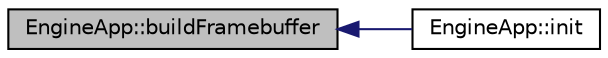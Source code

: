 digraph "EngineApp::buildFramebuffer"
{
  edge [fontname="Helvetica",fontsize="10",labelfontname="Helvetica",labelfontsize="10"];
  node [fontname="Helvetica",fontsize="10",shape=record];
  rankdir="LR";
  Node6 [label="EngineApp::buildFramebuffer",height=0.2,width=0.4,color="black", fillcolor="grey75", style="filled", fontcolor="black"];
  Node6 -> Node7 [dir="back",color="midnightblue",fontsize="10",style="solid",fontname="Helvetica"];
  Node7 [label="EngineApp::init",height=0.2,width=0.4,color="black", fillcolor="white", style="filled",URL="$class_engine_app.html#a098c2dcd565dce933bb43e7fca12de5e",tooltip="all initialization for engine, for example, buildGeometryBuffers, buildUniformBuffers, will be done here. "];
}
